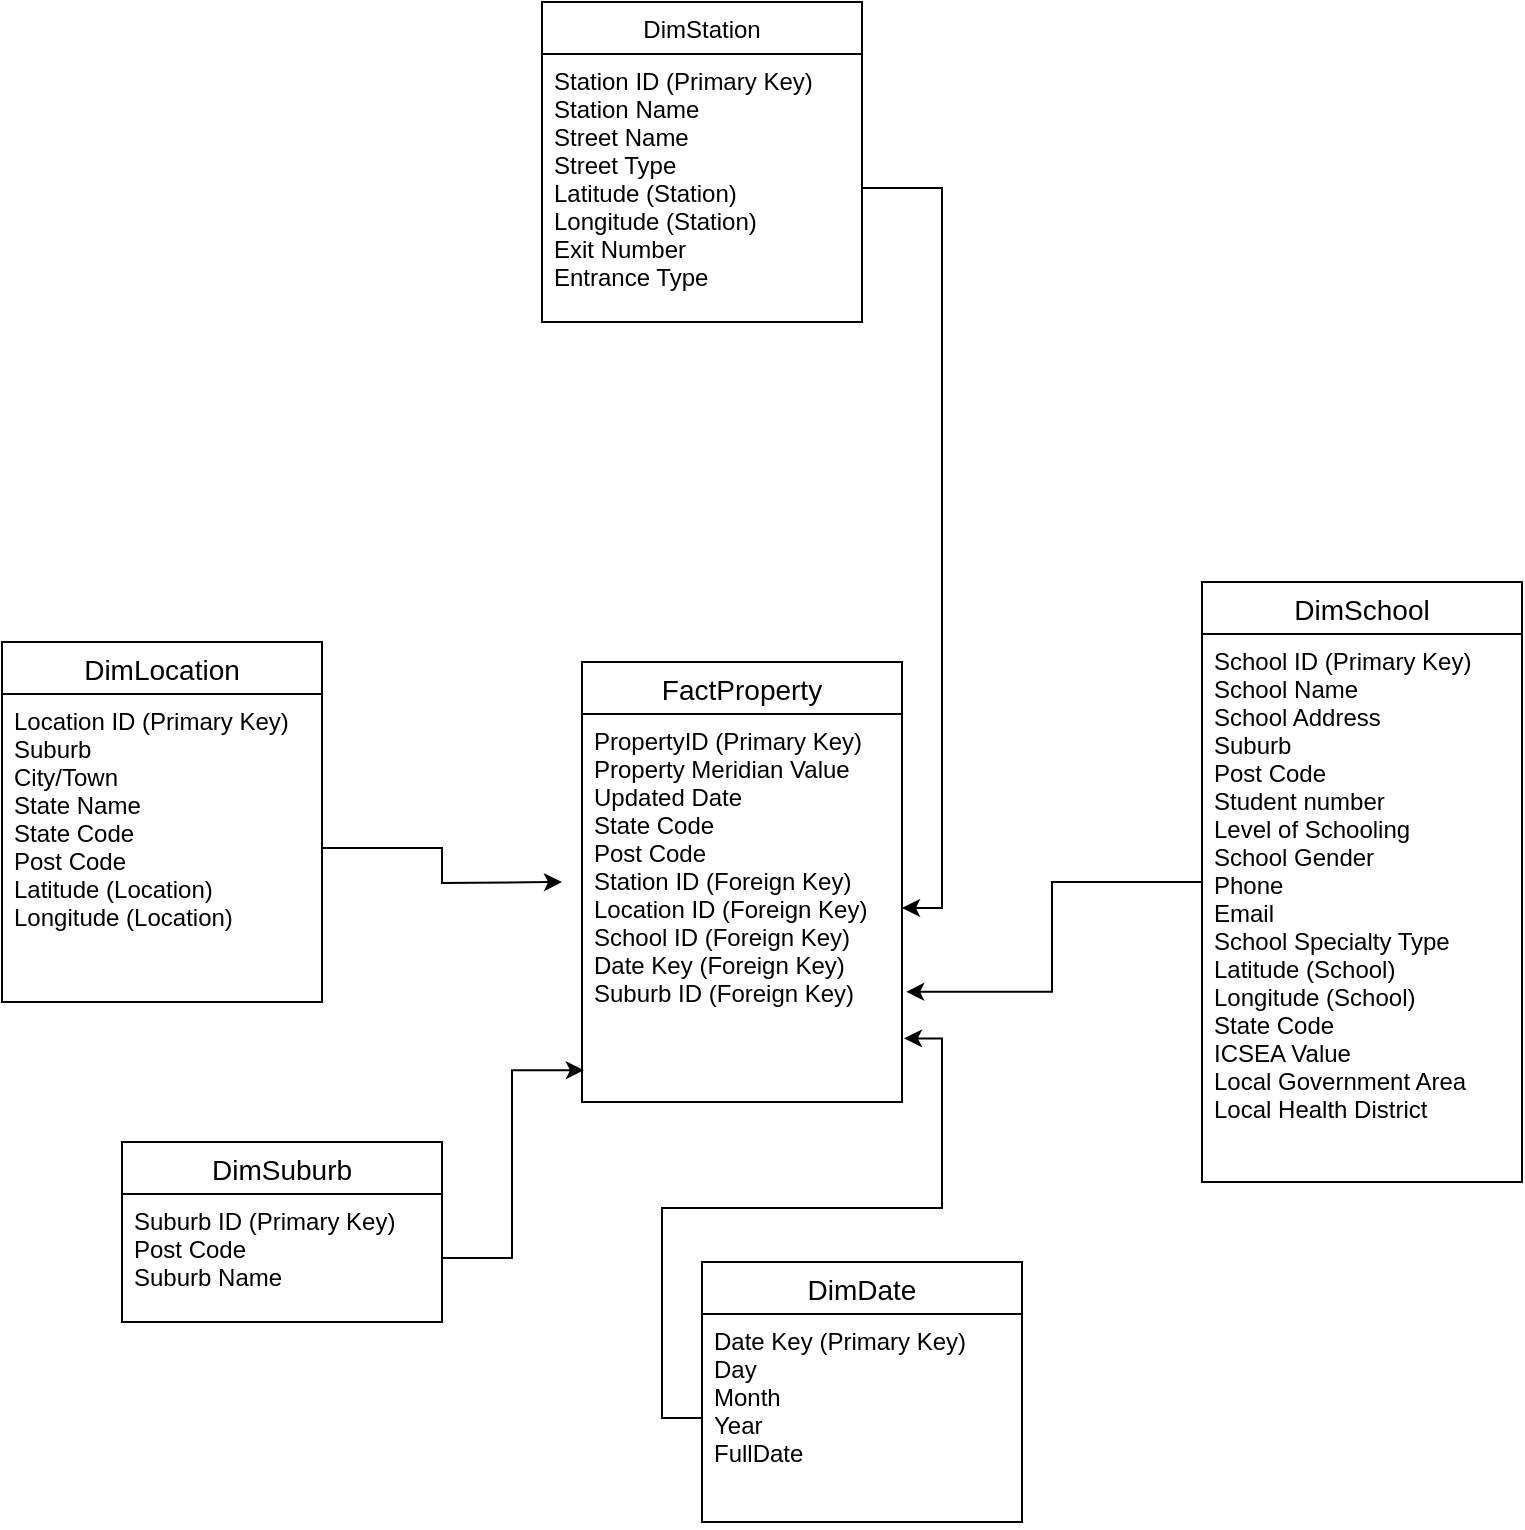 <mxfile version="14.5.7" type="google"><diagram id="m2bvk1y5AgBz_ktULaBr" name="Page-1"><mxGraphModel dx="2062" dy="1122" grid="1" gridSize="10" guides="1" tooltips="1" connect="1" arrows="1" fold="1" page="1" pageScale="1" pageWidth="850" pageHeight="1100" math="0" shadow="0"><root><mxCell id="0"/><mxCell id="1" parent="0"/><mxCell id="KgpTYS1VspJsFhm3RPro-6" value="DimStation" style="swimlane;fontStyle=0;childLayout=stackLayout;horizontal=1;startSize=26;fillColor=none;horizontalStack=0;resizeParent=1;resizeParentMax=0;resizeLast=0;collapsible=1;marginBottom=0;html=0;" parent="1" vertex="1"><mxGeometry x="300" y="50" width="160" height="160" as="geometry"/></mxCell><mxCell id="KgpTYS1VspJsFhm3RPro-7" value="Station ID (Primary Key)&#10;Station Name&#10;Street Name&#10;Street Type&#10;Latitude (Station)&#10;Longitude (Station)&#10;Exit Number&#10;Entrance Type&#10;&#10;" style="text;strokeColor=none;fillColor=none;align=left;verticalAlign=top;spacingLeft=4;spacingRight=4;overflow=hidden;rotatable=0;points=[[0,0.5],[1,0.5]];portConstraint=eastwest;" parent="KgpTYS1VspJsFhm3RPro-6" vertex="1"><mxGeometry y="26" width="160" height="134" as="geometry"/></mxCell><mxCell id="KgpTYS1VspJsFhm3RPro-12" value="FactProperty" style="swimlane;fontStyle=0;childLayout=stackLayout;horizontal=1;startSize=26;horizontalStack=0;resizeParent=1;resizeParentMax=0;resizeLast=0;collapsible=1;marginBottom=0;align=center;fontSize=14;html=0;" parent="1" vertex="1"><mxGeometry x="320" y="380" width="160" height="220" as="geometry"/></mxCell><mxCell id="KgpTYS1VspJsFhm3RPro-13" value="PropertyID (Primary Key)&#10;Property Meridian Value&#10;Updated Date&#10;State Code&#10;Post Code&#10;Station ID (Foreign Key)&#10;Location ID (Foreign Key)&#10;School ID (Foreign Key)&#10;Date Key (Foreign Key)&#10;Suburb ID (Foreign Key)" style="text;strokeColor=none;fillColor=none;spacingLeft=4;spacingRight=4;overflow=hidden;rotatable=0;points=[[0,0.5],[1,0.5]];portConstraint=eastwest;fontSize=12;" parent="KgpTYS1VspJsFhm3RPro-12" vertex="1"><mxGeometry y="26" width="160" height="194" as="geometry"/></mxCell><mxCell id="KgpTYS1VspJsFhm3RPro-16" value="DimLocation" style="swimlane;fontStyle=0;childLayout=stackLayout;horizontal=1;startSize=26;horizontalStack=0;resizeParent=1;resizeParentMax=0;resizeLast=0;collapsible=1;marginBottom=0;align=center;fontSize=14;html=0;" parent="1" vertex="1"><mxGeometry x="30" y="370" width="160" height="180" as="geometry"/></mxCell><mxCell id="KgpTYS1VspJsFhm3RPro-19" value="Location ID (Primary Key)&#10;Suburb &#10;City/Town&#10;State Name&#10;State Code&#10;Post Code&#10;Latitude (Location)&#10;Longitude (Location)&#10;" style="text;strokeColor=none;fillColor=none;spacingLeft=4;spacingRight=4;overflow=hidden;rotatable=0;points=[[0,0.5],[1,0.5]];portConstraint=eastwest;fontSize=12;" parent="KgpTYS1VspJsFhm3RPro-16" vertex="1"><mxGeometry y="26" width="160" height="154" as="geometry"/></mxCell><mxCell id="MreYMp8yS77ZU0wtZOy9-8" style="edgeStyle=orthogonalEdgeStyle;rounded=0;orthogonalLoop=1;jettySize=auto;html=1;entryX=1.013;entryY=0.716;entryDx=0;entryDy=0;entryPerimeter=0;" parent="1" source="KgpTYS1VspJsFhm3RPro-21" target="KgpTYS1VspJsFhm3RPro-13" edge="1"><mxGeometry relative="1" as="geometry"/></mxCell><mxCell id="KgpTYS1VspJsFhm3RPro-21" value="DimSchool" style="swimlane;fontStyle=0;childLayout=stackLayout;horizontal=1;startSize=26;horizontalStack=0;resizeParent=1;resizeParentMax=0;resizeLast=0;collapsible=1;marginBottom=0;align=center;fontSize=14;html=0;" parent="1" vertex="1"><mxGeometry x="630" y="340" width="160" height="300" as="geometry"><mxRectangle x="590" y="380" width="100" height="26" as="alternateBounds"/></mxGeometry></mxCell><mxCell id="KgpTYS1VspJsFhm3RPro-22" value="School ID (Primary Key)&#10;School Name&#10;School Address&#10;Suburb&#10;Post Code&#10;Student number&#10;Level of Schooling&#10;School Gender&#10;Phone&#10;Email&#10;School Specialty Type&#10;Latitude (School)&#10;Longitude (School)&#10;State Code&#10;ICSEA Value&#10;Local Government Area&#10;Local Health District" style="text;strokeColor=none;fillColor=none;spacingLeft=4;spacingRight=4;overflow=hidden;rotatable=0;points=[[0,0.5],[1,0.5]];portConstraint=eastwest;fontSize=12;" parent="KgpTYS1VspJsFhm3RPro-21" vertex="1"><mxGeometry y="26" width="160" height="274" as="geometry"/></mxCell><mxCell id="KgpTYS1VspJsFhm3RPro-25" value="DimDate" style="swimlane;fontStyle=0;childLayout=stackLayout;horizontal=1;startSize=26;horizontalStack=0;resizeParent=1;resizeParentMax=0;resizeLast=0;collapsible=1;marginBottom=0;align=center;fontSize=14;html=0;" parent="1" vertex="1"><mxGeometry x="380" y="680" width="160" height="130" as="geometry"/></mxCell><mxCell id="KgpTYS1VspJsFhm3RPro-26" value="Date Key (Primary Key)&#10;Day&#10;Month&#10;Year&#10;FullDate&#10;" style="text;strokeColor=none;fillColor=none;spacingLeft=4;spacingRight=4;overflow=hidden;rotatable=0;points=[[0,0.5],[1,0.5]];portConstraint=eastwest;fontSize=12;" parent="KgpTYS1VspJsFhm3RPro-25" vertex="1"><mxGeometry y="26" width="160" height="104" as="geometry"/></mxCell><mxCell id="MreYMp8yS77ZU0wtZOy9-1" value="DimSuburb" style="swimlane;fontStyle=0;childLayout=stackLayout;horizontal=1;startSize=26;horizontalStack=0;resizeParent=1;resizeParentMax=0;resizeLast=0;collapsible=1;marginBottom=0;align=center;fontSize=14;html=0;" parent="1" vertex="1"><mxGeometry x="90" y="620" width="160" height="90" as="geometry"/></mxCell><mxCell id="MreYMp8yS77ZU0wtZOy9-2" value="Suburb ID (Primary Key)&#10;Post Code&#10;Suburb Name" style="text;strokeColor=none;fillColor=none;spacingLeft=4;spacingRight=4;overflow=hidden;rotatable=0;points=[[0,0.5],[1,0.5]];portConstraint=eastwest;fontSize=12;" parent="MreYMp8yS77ZU0wtZOy9-1" vertex="1"><mxGeometry y="26" width="160" height="64" as="geometry"/></mxCell><mxCell id="MreYMp8yS77ZU0wtZOy9-5" style="edgeStyle=orthogonalEdgeStyle;rounded=0;orthogonalLoop=1;jettySize=auto;html=1;entryX=0.006;entryY=0.918;entryDx=0;entryDy=0;entryPerimeter=0;" parent="1" source="MreYMp8yS77ZU0wtZOy9-2" target="KgpTYS1VspJsFhm3RPro-13" edge="1"><mxGeometry relative="1" as="geometry"/></mxCell><mxCell id="MreYMp8yS77ZU0wtZOy9-6" style="edgeStyle=orthogonalEdgeStyle;rounded=0;orthogonalLoop=1;jettySize=auto;html=1;" parent="1" source="KgpTYS1VspJsFhm3RPro-19" edge="1"><mxGeometry relative="1" as="geometry"><mxPoint x="310" y="490" as="targetPoint"/></mxGeometry></mxCell><mxCell id="MreYMp8yS77ZU0wtZOy9-7" style="edgeStyle=orthogonalEdgeStyle;rounded=0;orthogonalLoop=1;jettySize=auto;html=1;entryX=1.006;entryY=0.836;entryDx=0;entryDy=0;entryPerimeter=0;" parent="1" source="KgpTYS1VspJsFhm3RPro-26" target="KgpTYS1VspJsFhm3RPro-13" edge="1"><mxGeometry relative="1" as="geometry"/></mxCell><mxCell id="MreYMp8yS77ZU0wtZOy9-9" style="edgeStyle=orthogonalEdgeStyle;rounded=0;orthogonalLoop=1;jettySize=auto;html=1;entryX=1;entryY=0.5;entryDx=0;entryDy=0;" parent="1" source="KgpTYS1VspJsFhm3RPro-7" target="KgpTYS1VspJsFhm3RPro-13" edge="1"><mxGeometry relative="1" as="geometry"/></mxCell></root></mxGraphModel></diagram></mxfile>